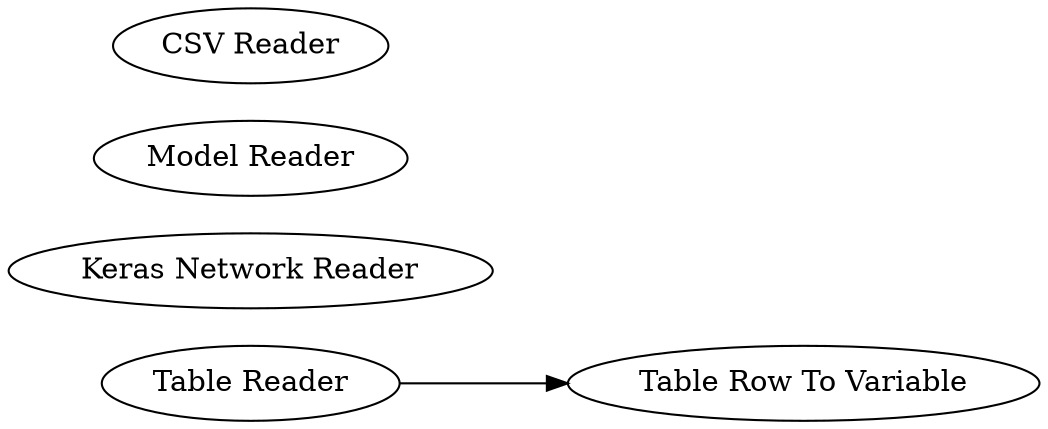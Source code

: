 digraph {
	138 [label="Table Row To Variable"]
	139 [label="Table Reader"]
	140 [label="Keras Network Reader"]
	141 [label="Model Reader"]
	143 [label="CSV Reader"]
	139 -> 138
	rankdir=LR
}
